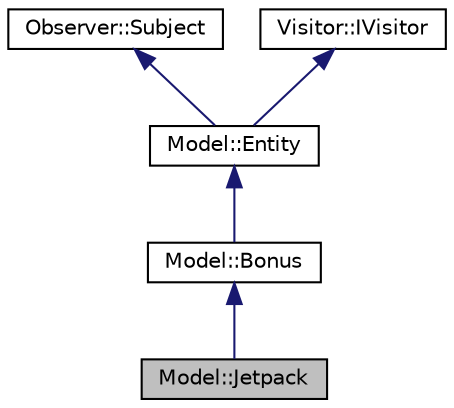 digraph "Model::Jetpack"
    {
    // LATEX_PDF_SIZE
  bgcolor = "transparent";
edge [fontname = "Helvetica",fontsize = "10",labelfontname = "Helvetica",labelfontsize = "10"];
node [fontname = "Helvetica",fontsize = "10",shape = record];
Node1 [label = "Model::Jetpack",height = 0.2,width = 0.4,color = "black", fillcolor = "grey75", style = "filled", fontcolor = "black",tooltip = "Class for Jetpack object."];
Node2 -> Node1 [dir = "back",color = "midnightblue",fontsize = "10",style = "solid",fontname = "Helvetica"];
Node2 [label = "Model::Bonus",height = 0.2,width = 0.4,color = "black",URL = "$class_model_1_1_bonus.html",tooltip = "Class for Bonus."];
Node3 -> Node2 [dir = "back",color = "midnightblue",fontsize = "10",style = "solid",fontname = "Helvetica"];
Node3 [label = "Model::Entity",height = 0.2,width = 0.4,color = "black",URL = "$class_model_1_1_entity.html",tooltip = "Class for Entity object."];
Node4 -> Node3 [dir = "back",color = "midnightblue",fontsize = "10",style = "solid",fontname = "Helvetica"];
Node4 [label = "Observer::Subject",height = 0.2,width = 0.4,color = "black",URL = "$class_observer_1_1_subject.html",tooltip = "Class for Subject / Observable of observer pattern."];
Node5 -> Node3 [dir = "back",color = "midnightblue",fontsize = "10",style = "solid",fontname = "Helvetica"];
Node5 [label = "Visitor::IVisitor",height = 0.2,width = 0.4,color = "black",URL = "$class_visitor_1_1_i_visitor.html",tooltip = "Class for abstract Visitor."];
}
